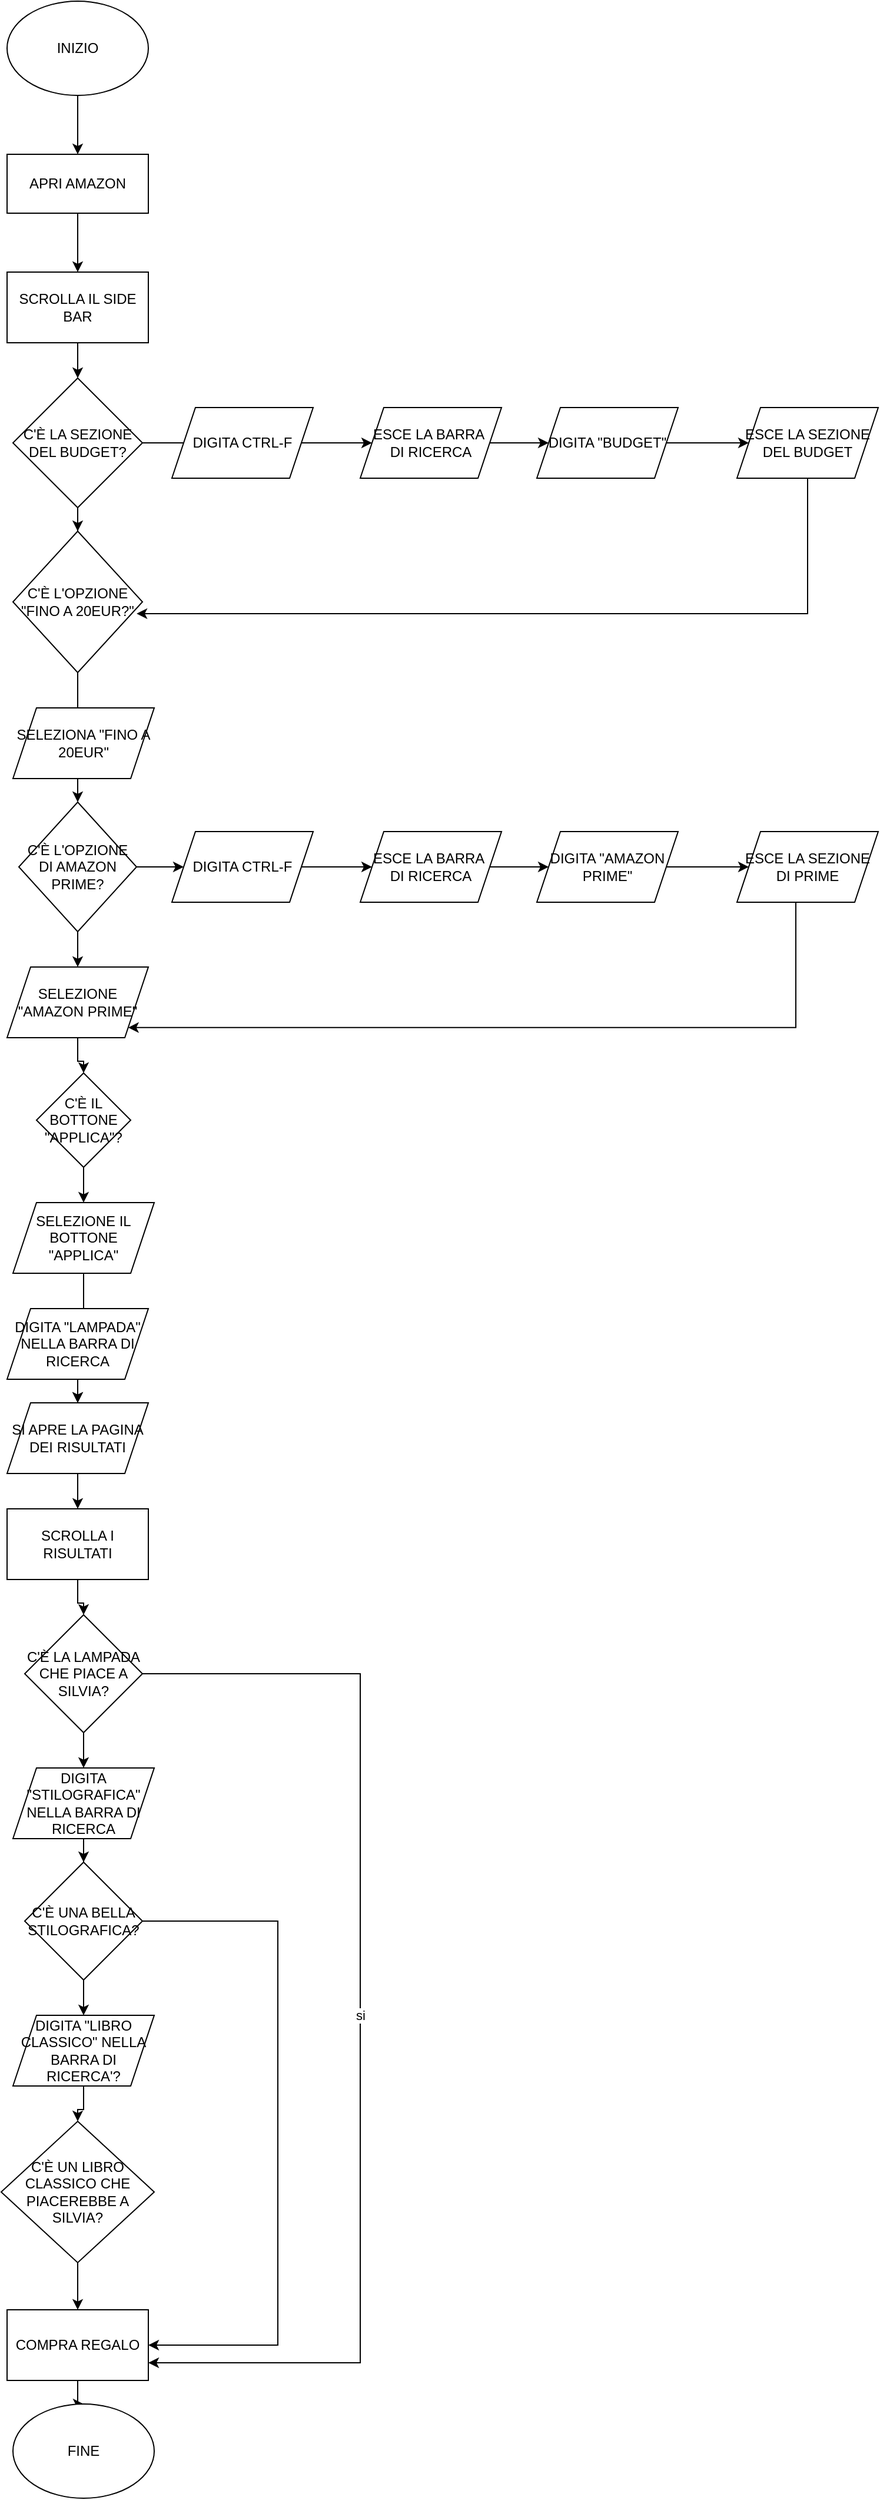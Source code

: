 <mxfile version="16.2.7" type="device"><diagram id="81k0UeFVLOdHm6zOx9BK" name="Page-1"><mxGraphModel dx="810" dy="488" grid="1" gridSize="10" guides="1" tooltips="1" connect="1" arrows="1" fold="1" page="1" pageScale="1" pageWidth="850" pageHeight="1100" math="0" shadow="0"><root><mxCell id="0"/><mxCell id="1" parent="0"/><mxCell id="YmVGQ_do_iTmhdYzSjQ3-21" value="" style="edgeStyle=orthogonalEdgeStyle;rounded=0;orthogonalLoop=1;jettySize=auto;html=1;" edge="1" parent="1" source="YmVGQ_do_iTmhdYzSjQ3-1" target="YmVGQ_do_iTmhdYzSjQ3-2"><mxGeometry relative="1" as="geometry"/></mxCell><mxCell id="YmVGQ_do_iTmhdYzSjQ3-1" value="INIZIO" style="ellipse;whiteSpace=wrap;html=1;" vertex="1" parent="1"><mxGeometry x="360" y="20" width="120" height="80" as="geometry"/></mxCell><mxCell id="YmVGQ_do_iTmhdYzSjQ3-22" value="" style="edgeStyle=orthogonalEdgeStyle;rounded=0;orthogonalLoop=1;jettySize=auto;html=1;" edge="1" parent="1" source="YmVGQ_do_iTmhdYzSjQ3-2" target="YmVGQ_do_iTmhdYzSjQ3-3"><mxGeometry relative="1" as="geometry"/></mxCell><mxCell id="YmVGQ_do_iTmhdYzSjQ3-2" value="APRI AMAZON" style="rounded=0;whiteSpace=wrap;html=1;" vertex="1" parent="1"><mxGeometry x="360" y="150" width="120" height="50" as="geometry"/></mxCell><mxCell id="YmVGQ_do_iTmhdYzSjQ3-23" value="" style="edgeStyle=orthogonalEdgeStyle;rounded=0;orthogonalLoop=1;jettySize=auto;html=1;" edge="1" parent="1" source="YmVGQ_do_iTmhdYzSjQ3-3" target="YmVGQ_do_iTmhdYzSjQ3-4"><mxGeometry relative="1" as="geometry"/></mxCell><mxCell id="YmVGQ_do_iTmhdYzSjQ3-3" value="SCROLLA IL SIDE BAR" style="rounded=0;whiteSpace=wrap;html=1;" vertex="1" parent="1"><mxGeometry x="360" y="250" width="120" height="60" as="geometry"/></mxCell><mxCell id="YmVGQ_do_iTmhdYzSjQ3-24" value="" style="edgeStyle=orthogonalEdgeStyle;rounded=0;orthogonalLoop=1;jettySize=auto;html=1;" edge="1" parent="1" source="YmVGQ_do_iTmhdYzSjQ3-4" target="YmVGQ_do_iTmhdYzSjQ3-5"><mxGeometry relative="1" as="geometry"/></mxCell><mxCell id="YmVGQ_do_iTmhdYzSjQ3-26" value="" style="edgeStyle=orthogonalEdgeStyle;rounded=0;orthogonalLoop=1;jettySize=auto;html=1;" edge="1" parent="1" source="YmVGQ_do_iTmhdYzSjQ3-4"><mxGeometry relative="1" as="geometry"><mxPoint x="550" y="395" as="targetPoint"/></mxGeometry></mxCell><mxCell id="YmVGQ_do_iTmhdYzSjQ3-4" value="C'È LA SEZIONE DEL BUDGET?" style="rhombus;whiteSpace=wrap;html=1;" vertex="1" parent="1"><mxGeometry x="365" y="340" width="110" height="110" as="geometry"/></mxCell><mxCell id="YmVGQ_do_iTmhdYzSjQ3-35" value="SI" style="edgeStyle=orthogonalEdgeStyle;rounded=0;orthogonalLoop=1;jettySize=auto;html=1;" edge="1" parent="1" source="YmVGQ_do_iTmhdYzSjQ3-5" target="YmVGQ_do_iTmhdYzSjQ3-7"><mxGeometry relative="1" as="geometry"/></mxCell><mxCell id="YmVGQ_do_iTmhdYzSjQ3-5" value="C'È L'OPZIONE &quot;FINO A 20EUR?&quot;" style="rhombus;whiteSpace=wrap;html=1;" vertex="1" parent="1"><mxGeometry x="365" y="470" width="110" height="120" as="geometry"/></mxCell><mxCell id="YmVGQ_do_iTmhdYzSjQ3-6" value="SELEZIONA &quot;FINO A 20EUR&quot;" style="shape=parallelogram;perimeter=parallelogramPerimeter;whiteSpace=wrap;html=1;fixedSize=1;" vertex="1" parent="1"><mxGeometry x="365" y="620" width="120" height="60" as="geometry"/></mxCell><mxCell id="YmVGQ_do_iTmhdYzSjQ3-36" value="" style="edgeStyle=orthogonalEdgeStyle;rounded=0;orthogonalLoop=1;jettySize=auto;html=1;" edge="1" parent="1" source="YmVGQ_do_iTmhdYzSjQ3-7" target="YmVGQ_do_iTmhdYzSjQ3-8"><mxGeometry relative="1" as="geometry"/></mxCell><mxCell id="YmVGQ_do_iTmhdYzSjQ3-53" value="" style="edgeStyle=orthogonalEdgeStyle;rounded=0;orthogonalLoop=1;jettySize=auto;html=1;" edge="1" parent="1" source="YmVGQ_do_iTmhdYzSjQ3-7" target="YmVGQ_do_iTmhdYzSjQ3-49"><mxGeometry relative="1" as="geometry"/></mxCell><mxCell id="YmVGQ_do_iTmhdYzSjQ3-7" value="C'È L'OPZIONE DI AMAZON PRIME?" style="rhombus;whiteSpace=wrap;html=1;" vertex="1" parent="1"><mxGeometry x="370" y="700" width="100" height="110" as="geometry"/></mxCell><mxCell id="YmVGQ_do_iTmhdYzSjQ3-37" value="" style="edgeStyle=orthogonalEdgeStyle;rounded=0;orthogonalLoop=1;jettySize=auto;html=1;" edge="1" parent="1" source="YmVGQ_do_iTmhdYzSjQ3-8" target="YmVGQ_do_iTmhdYzSjQ3-9"><mxGeometry relative="1" as="geometry"/></mxCell><mxCell id="YmVGQ_do_iTmhdYzSjQ3-8" value="SELEZIONE &quot;AMAZON PRIME&quot;" style="shape=parallelogram;perimeter=parallelogramPerimeter;whiteSpace=wrap;html=1;fixedSize=1;" vertex="1" parent="1"><mxGeometry x="360" y="840" width="120" height="60" as="geometry"/></mxCell><mxCell id="YmVGQ_do_iTmhdYzSjQ3-38" value="" style="edgeStyle=orthogonalEdgeStyle;rounded=0;orthogonalLoop=1;jettySize=auto;html=1;" edge="1" parent="1" source="YmVGQ_do_iTmhdYzSjQ3-9" target="YmVGQ_do_iTmhdYzSjQ3-10"><mxGeometry relative="1" as="geometry"/></mxCell><mxCell id="YmVGQ_do_iTmhdYzSjQ3-9" value="C'È IL BOTTONE &quot;APPLICA&quot;?" style="rhombus;whiteSpace=wrap;html=1;" vertex="1" parent="1"><mxGeometry x="385" y="930" width="80" height="80" as="geometry"/></mxCell><mxCell id="YmVGQ_do_iTmhdYzSjQ3-39" value="" style="edgeStyle=orthogonalEdgeStyle;rounded=0;orthogonalLoop=1;jettySize=auto;html=1;" edge="1" parent="1" source="YmVGQ_do_iTmhdYzSjQ3-10" target="YmVGQ_do_iTmhdYzSjQ3-14"><mxGeometry relative="1" as="geometry"/></mxCell><mxCell id="YmVGQ_do_iTmhdYzSjQ3-10" value="SELEZIONE IL BOTTONE &quot;APPLICA&quot;" style="shape=parallelogram;perimeter=parallelogramPerimeter;whiteSpace=wrap;html=1;fixedSize=1;" vertex="1" parent="1"><mxGeometry x="365" y="1040" width="120" height="60" as="geometry"/></mxCell><mxCell id="YmVGQ_do_iTmhdYzSjQ3-40" value="" style="edgeStyle=orthogonalEdgeStyle;rounded=0;orthogonalLoop=1;jettySize=auto;html=1;" edge="1" parent="1" source="YmVGQ_do_iTmhdYzSjQ3-11" target="YmVGQ_do_iTmhdYzSjQ3-14"><mxGeometry relative="1" as="geometry"/></mxCell><mxCell id="YmVGQ_do_iTmhdYzSjQ3-11" value="DIGITA &quot;LAMPADA&quot; NELLA BARRA DI RICERCA" style="shape=parallelogram;perimeter=parallelogramPerimeter;whiteSpace=wrap;html=1;fixedSize=1;" vertex="1" parent="1"><mxGeometry x="360" y="1130" width="120" height="60" as="geometry"/></mxCell><mxCell id="YmVGQ_do_iTmhdYzSjQ3-43" value="" style="edgeStyle=orthogonalEdgeStyle;rounded=0;orthogonalLoop=1;jettySize=auto;html=1;" edge="1" parent="1" source="YmVGQ_do_iTmhdYzSjQ3-12" target="YmVGQ_do_iTmhdYzSjQ3-19"><mxGeometry relative="1" as="geometry"/></mxCell><mxCell id="YmVGQ_do_iTmhdYzSjQ3-59" value="si" style="edgeStyle=orthogonalEdgeStyle;rounded=0;orthogonalLoop=1;jettySize=auto;html=1;entryX=1;entryY=0.75;entryDx=0;entryDy=0;" edge="1" parent="1" source="YmVGQ_do_iTmhdYzSjQ3-12" target="YmVGQ_do_iTmhdYzSjQ3-15"><mxGeometry relative="1" as="geometry"><Array as="points"><mxPoint x="660" y="1440"/><mxPoint x="660" y="2025"/></Array></mxGeometry></mxCell><mxCell id="YmVGQ_do_iTmhdYzSjQ3-12" value="C'È LA LAMPADA CHE PIACE A SILVIA?" style="rhombus;whiteSpace=wrap;html=1;" vertex="1" parent="1"><mxGeometry x="375" y="1390" width="100" height="100" as="geometry"/></mxCell><mxCell id="YmVGQ_do_iTmhdYzSjQ3-42" value="" style="edgeStyle=orthogonalEdgeStyle;rounded=0;orthogonalLoop=1;jettySize=auto;html=1;" edge="1" parent="1" source="YmVGQ_do_iTmhdYzSjQ3-13" target="YmVGQ_do_iTmhdYzSjQ3-12"><mxGeometry relative="1" as="geometry"/></mxCell><mxCell id="YmVGQ_do_iTmhdYzSjQ3-13" value="SCROLLA I RISULTATI" style="rounded=0;whiteSpace=wrap;html=1;" vertex="1" parent="1"><mxGeometry x="360" y="1300" width="120" height="60" as="geometry"/></mxCell><mxCell id="YmVGQ_do_iTmhdYzSjQ3-41" value="" style="edgeStyle=orthogonalEdgeStyle;rounded=0;orthogonalLoop=1;jettySize=auto;html=1;" edge="1" parent="1" source="YmVGQ_do_iTmhdYzSjQ3-14" target="YmVGQ_do_iTmhdYzSjQ3-13"><mxGeometry relative="1" as="geometry"/></mxCell><mxCell id="YmVGQ_do_iTmhdYzSjQ3-14" value="SI APRE LA PAGINA DEI RISULTATI" style="shape=parallelogram;perimeter=parallelogramPerimeter;whiteSpace=wrap;html=1;fixedSize=1;" vertex="1" parent="1"><mxGeometry x="360" y="1210" width="120" height="60" as="geometry"/></mxCell><mxCell id="YmVGQ_do_iTmhdYzSjQ3-48" value="" style="edgeStyle=orthogonalEdgeStyle;rounded=0;orthogonalLoop=1;jettySize=auto;html=1;" edge="1" parent="1" source="YmVGQ_do_iTmhdYzSjQ3-15" target="YmVGQ_do_iTmhdYzSjQ3-16"><mxGeometry relative="1" as="geometry"/></mxCell><mxCell id="YmVGQ_do_iTmhdYzSjQ3-15" value="COMPRA REGALO" style="rounded=0;whiteSpace=wrap;html=1;" vertex="1" parent="1"><mxGeometry x="360" y="1980" width="120" height="60" as="geometry"/></mxCell><mxCell id="YmVGQ_do_iTmhdYzSjQ3-16" value="FINE" style="ellipse;whiteSpace=wrap;html=1;" vertex="1" parent="1"><mxGeometry x="365" y="2060" width="120" height="80" as="geometry"/></mxCell><mxCell id="YmVGQ_do_iTmhdYzSjQ3-45" value="" style="edgeStyle=orthogonalEdgeStyle;rounded=0;orthogonalLoop=1;jettySize=auto;html=1;" edge="1" parent="1" source="YmVGQ_do_iTmhdYzSjQ3-17" target="YmVGQ_do_iTmhdYzSjQ3-20"><mxGeometry relative="1" as="geometry"/></mxCell><mxCell id="YmVGQ_do_iTmhdYzSjQ3-60" style="edgeStyle=orthogonalEdgeStyle;rounded=0;orthogonalLoop=1;jettySize=auto;html=1;entryX=1;entryY=0.5;entryDx=0;entryDy=0;" edge="1" parent="1" source="YmVGQ_do_iTmhdYzSjQ3-17" target="YmVGQ_do_iTmhdYzSjQ3-15"><mxGeometry relative="1" as="geometry"><Array as="points"><mxPoint x="590" y="1650"/><mxPoint x="590" y="2010"/></Array></mxGeometry></mxCell><mxCell id="YmVGQ_do_iTmhdYzSjQ3-17" value="C'È UNA BELLA STILOGRAFICA?" style="rhombus;whiteSpace=wrap;html=1;" vertex="1" parent="1"><mxGeometry x="375" y="1600" width="100" height="100" as="geometry"/></mxCell><mxCell id="YmVGQ_do_iTmhdYzSjQ3-47" value="" style="edgeStyle=orthogonalEdgeStyle;rounded=0;orthogonalLoop=1;jettySize=auto;html=1;" edge="1" parent="1" source="YmVGQ_do_iTmhdYzSjQ3-18" target="YmVGQ_do_iTmhdYzSjQ3-15"><mxGeometry relative="1" as="geometry"/></mxCell><mxCell id="YmVGQ_do_iTmhdYzSjQ3-18" value="C'È UN LIBRO CLASSICO CHE PIACEREBBE A SILVIA?" style="rhombus;whiteSpace=wrap;html=1;" vertex="1" parent="1"><mxGeometry x="355" y="1820" width="130" height="120" as="geometry"/></mxCell><mxCell id="YmVGQ_do_iTmhdYzSjQ3-44" value="" style="edgeStyle=orthogonalEdgeStyle;rounded=0;orthogonalLoop=1;jettySize=auto;html=1;" edge="1" parent="1" source="YmVGQ_do_iTmhdYzSjQ3-19" target="YmVGQ_do_iTmhdYzSjQ3-17"><mxGeometry relative="1" as="geometry"/></mxCell><mxCell id="YmVGQ_do_iTmhdYzSjQ3-19" value="DIGITA &quot;STILOGRAFICA&quot; NELLA BARRA DI RICERCA" style="shape=parallelogram;perimeter=parallelogramPerimeter;whiteSpace=wrap;html=1;fixedSize=1;" vertex="1" parent="1"><mxGeometry x="365" y="1520" width="120" height="60" as="geometry"/></mxCell><mxCell id="YmVGQ_do_iTmhdYzSjQ3-46" value="" style="edgeStyle=orthogonalEdgeStyle;rounded=0;orthogonalLoop=1;jettySize=auto;html=1;" edge="1" parent="1" source="YmVGQ_do_iTmhdYzSjQ3-20" target="YmVGQ_do_iTmhdYzSjQ3-18"><mxGeometry relative="1" as="geometry"/></mxCell><mxCell id="YmVGQ_do_iTmhdYzSjQ3-20" value="DIGITA &quot;LIBRO CLASSICO&quot; NELLA BARRA DI RICERCA'?" style="shape=parallelogram;perimeter=parallelogramPerimeter;whiteSpace=wrap;html=1;fixedSize=1;" vertex="1" parent="1"><mxGeometry x="365" y="1730" width="120" height="60" as="geometry"/></mxCell><mxCell id="YmVGQ_do_iTmhdYzSjQ3-29" value="" style="edgeStyle=orthogonalEdgeStyle;rounded=0;orthogonalLoop=1;jettySize=auto;html=1;" edge="1" parent="1" source="YmVGQ_do_iTmhdYzSjQ3-27" target="YmVGQ_do_iTmhdYzSjQ3-28"><mxGeometry relative="1" as="geometry"/></mxCell><mxCell id="YmVGQ_do_iTmhdYzSjQ3-27" value="DIGITA CTRL-F" style="shape=parallelogram;perimeter=parallelogramPerimeter;whiteSpace=wrap;html=1;fixedSize=1;" vertex="1" parent="1"><mxGeometry x="500" y="365" width="120" height="60" as="geometry"/></mxCell><mxCell id="YmVGQ_do_iTmhdYzSjQ3-31" value="" style="edgeStyle=orthogonalEdgeStyle;rounded=0;orthogonalLoop=1;jettySize=auto;html=1;" edge="1" parent="1" source="YmVGQ_do_iTmhdYzSjQ3-28" target="YmVGQ_do_iTmhdYzSjQ3-30"><mxGeometry relative="1" as="geometry"/></mxCell><mxCell id="YmVGQ_do_iTmhdYzSjQ3-28" value="ESCE LA BARRA&amp;nbsp; &lt;br&gt;DI RICERCA" style="shape=parallelogram;perimeter=parallelogramPerimeter;whiteSpace=wrap;html=1;fixedSize=1;" vertex="1" parent="1"><mxGeometry x="660" y="365" width="120" height="60" as="geometry"/></mxCell><mxCell id="YmVGQ_do_iTmhdYzSjQ3-33" value="" style="edgeStyle=orthogonalEdgeStyle;rounded=0;orthogonalLoop=1;jettySize=auto;html=1;" edge="1" parent="1" source="YmVGQ_do_iTmhdYzSjQ3-30" target="YmVGQ_do_iTmhdYzSjQ3-32"><mxGeometry relative="1" as="geometry"/></mxCell><mxCell id="YmVGQ_do_iTmhdYzSjQ3-30" value="DIGITA &quot;BUDGET&quot;" style="shape=parallelogram;perimeter=parallelogramPerimeter;whiteSpace=wrap;html=1;fixedSize=1;" vertex="1" parent="1"><mxGeometry x="810" y="365" width="120" height="60" as="geometry"/></mxCell><mxCell id="YmVGQ_do_iTmhdYzSjQ3-34" style="edgeStyle=orthogonalEdgeStyle;rounded=0;orthogonalLoop=1;jettySize=auto;html=1;entryX=0.955;entryY=0.583;entryDx=0;entryDy=0;entryPerimeter=0;" edge="1" parent="1" source="YmVGQ_do_iTmhdYzSjQ3-32" target="YmVGQ_do_iTmhdYzSjQ3-5"><mxGeometry relative="1" as="geometry"><Array as="points"><mxPoint x="1040" y="540"/></Array></mxGeometry></mxCell><mxCell id="YmVGQ_do_iTmhdYzSjQ3-32" value="ESCE LA SEZIONE DEL BUDGET" style="shape=parallelogram;perimeter=parallelogramPerimeter;whiteSpace=wrap;html=1;fixedSize=1;" vertex="1" parent="1"><mxGeometry x="980" y="365" width="120" height="60" as="geometry"/></mxCell><mxCell id="YmVGQ_do_iTmhdYzSjQ3-54" value="" style="edgeStyle=orthogonalEdgeStyle;rounded=0;orthogonalLoop=1;jettySize=auto;html=1;" edge="1" parent="1" source="YmVGQ_do_iTmhdYzSjQ3-49" target="YmVGQ_do_iTmhdYzSjQ3-50"><mxGeometry relative="1" as="geometry"/></mxCell><mxCell id="YmVGQ_do_iTmhdYzSjQ3-49" value="DIGITA CTRL-F" style="shape=parallelogram;perimeter=parallelogramPerimeter;whiteSpace=wrap;html=1;fixedSize=1;" vertex="1" parent="1"><mxGeometry x="500" y="725" width="120" height="60" as="geometry"/></mxCell><mxCell id="YmVGQ_do_iTmhdYzSjQ3-55" value="" style="edgeStyle=orthogonalEdgeStyle;rounded=0;orthogonalLoop=1;jettySize=auto;html=1;" edge="1" parent="1" source="YmVGQ_do_iTmhdYzSjQ3-50" target="YmVGQ_do_iTmhdYzSjQ3-51"><mxGeometry relative="1" as="geometry"/></mxCell><mxCell id="YmVGQ_do_iTmhdYzSjQ3-50" value="ESCE LA BARRA&amp;nbsp; &lt;br&gt;DI RICERCA" style="shape=parallelogram;perimeter=parallelogramPerimeter;whiteSpace=wrap;html=1;fixedSize=1;" vertex="1" parent="1"><mxGeometry x="660" y="725" width="120" height="60" as="geometry"/></mxCell><mxCell id="YmVGQ_do_iTmhdYzSjQ3-56" value="" style="edgeStyle=orthogonalEdgeStyle;rounded=0;orthogonalLoop=1;jettySize=auto;html=1;" edge="1" parent="1" source="YmVGQ_do_iTmhdYzSjQ3-51" target="YmVGQ_do_iTmhdYzSjQ3-52"><mxGeometry relative="1" as="geometry"/></mxCell><mxCell id="YmVGQ_do_iTmhdYzSjQ3-51" value="DIGITA &quot;AMAZON PRIME&quot;" style="shape=parallelogram;perimeter=parallelogramPerimeter;whiteSpace=wrap;html=1;fixedSize=1;" vertex="1" parent="1"><mxGeometry x="810" y="725" width="120" height="60" as="geometry"/></mxCell><mxCell id="YmVGQ_do_iTmhdYzSjQ3-57" style="edgeStyle=orthogonalEdgeStyle;rounded=0;orthogonalLoop=1;jettySize=auto;html=1;entryX=1;entryY=1;entryDx=0;entryDy=0;" edge="1" parent="1" source="YmVGQ_do_iTmhdYzSjQ3-52" target="YmVGQ_do_iTmhdYzSjQ3-8"><mxGeometry relative="1" as="geometry"><Array as="points"><mxPoint x="1030" y="891"/></Array></mxGeometry></mxCell><mxCell id="YmVGQ_do_iTmhdYzSjQ3-52" value="ESCE LA SEZIONE DI PRIME" style="shape=parallelogram;perimeter=parallelogramPerimeter;whiteSpace=wrap;html=1;fixedSize=1;" vertex="1" parent="1"><mxGeometry x="980" y="725" width="120" height="60" as="geometry"/></mxCell></root></mxGraphModel></diagram></mxfile>